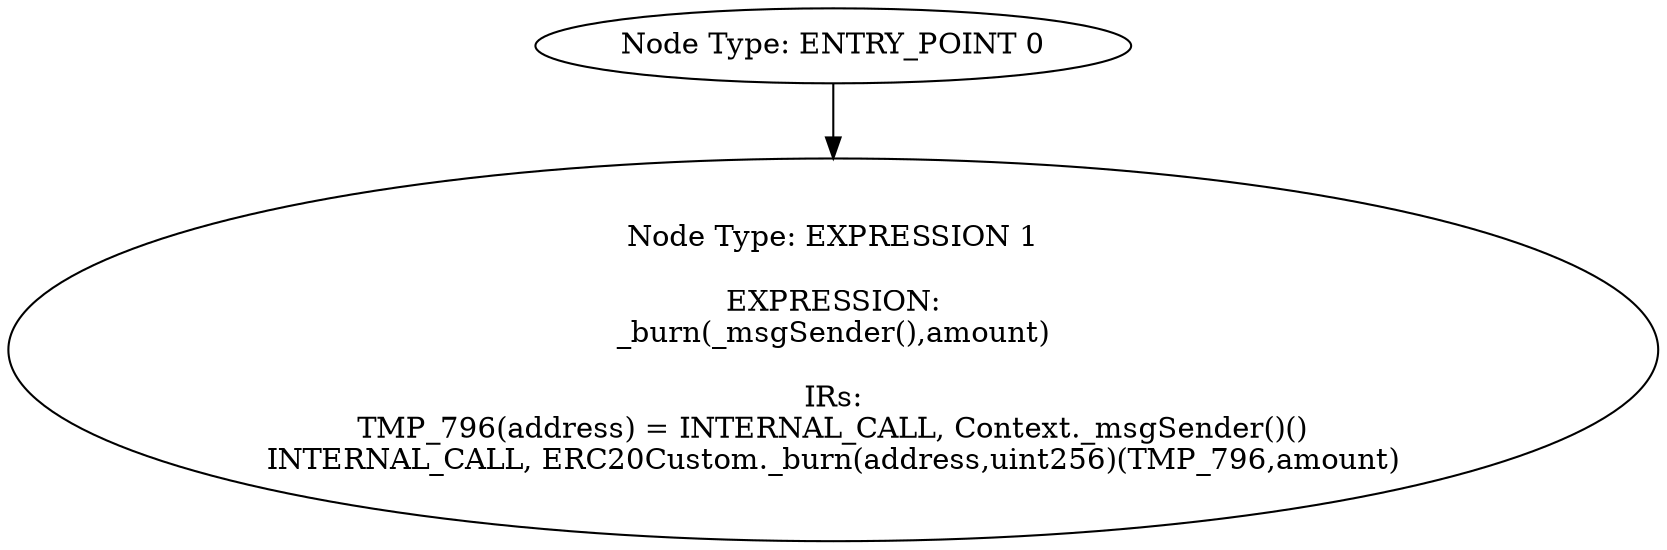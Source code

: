 digraph{
0[label="Node Type: ENTRY_POINT 0
"];
0->1;
1[label="Node Type: EXPRESSION 1

EXPRESSION:
_burn(_msgSender(),amount)

IRs:
TMP_796(address) = INTERNAL_CALL, Context._msgSender()()
INTERNAL_CALL, ERC20Custom._burn(address,uint256)(TMP_796,amount)"];
}
